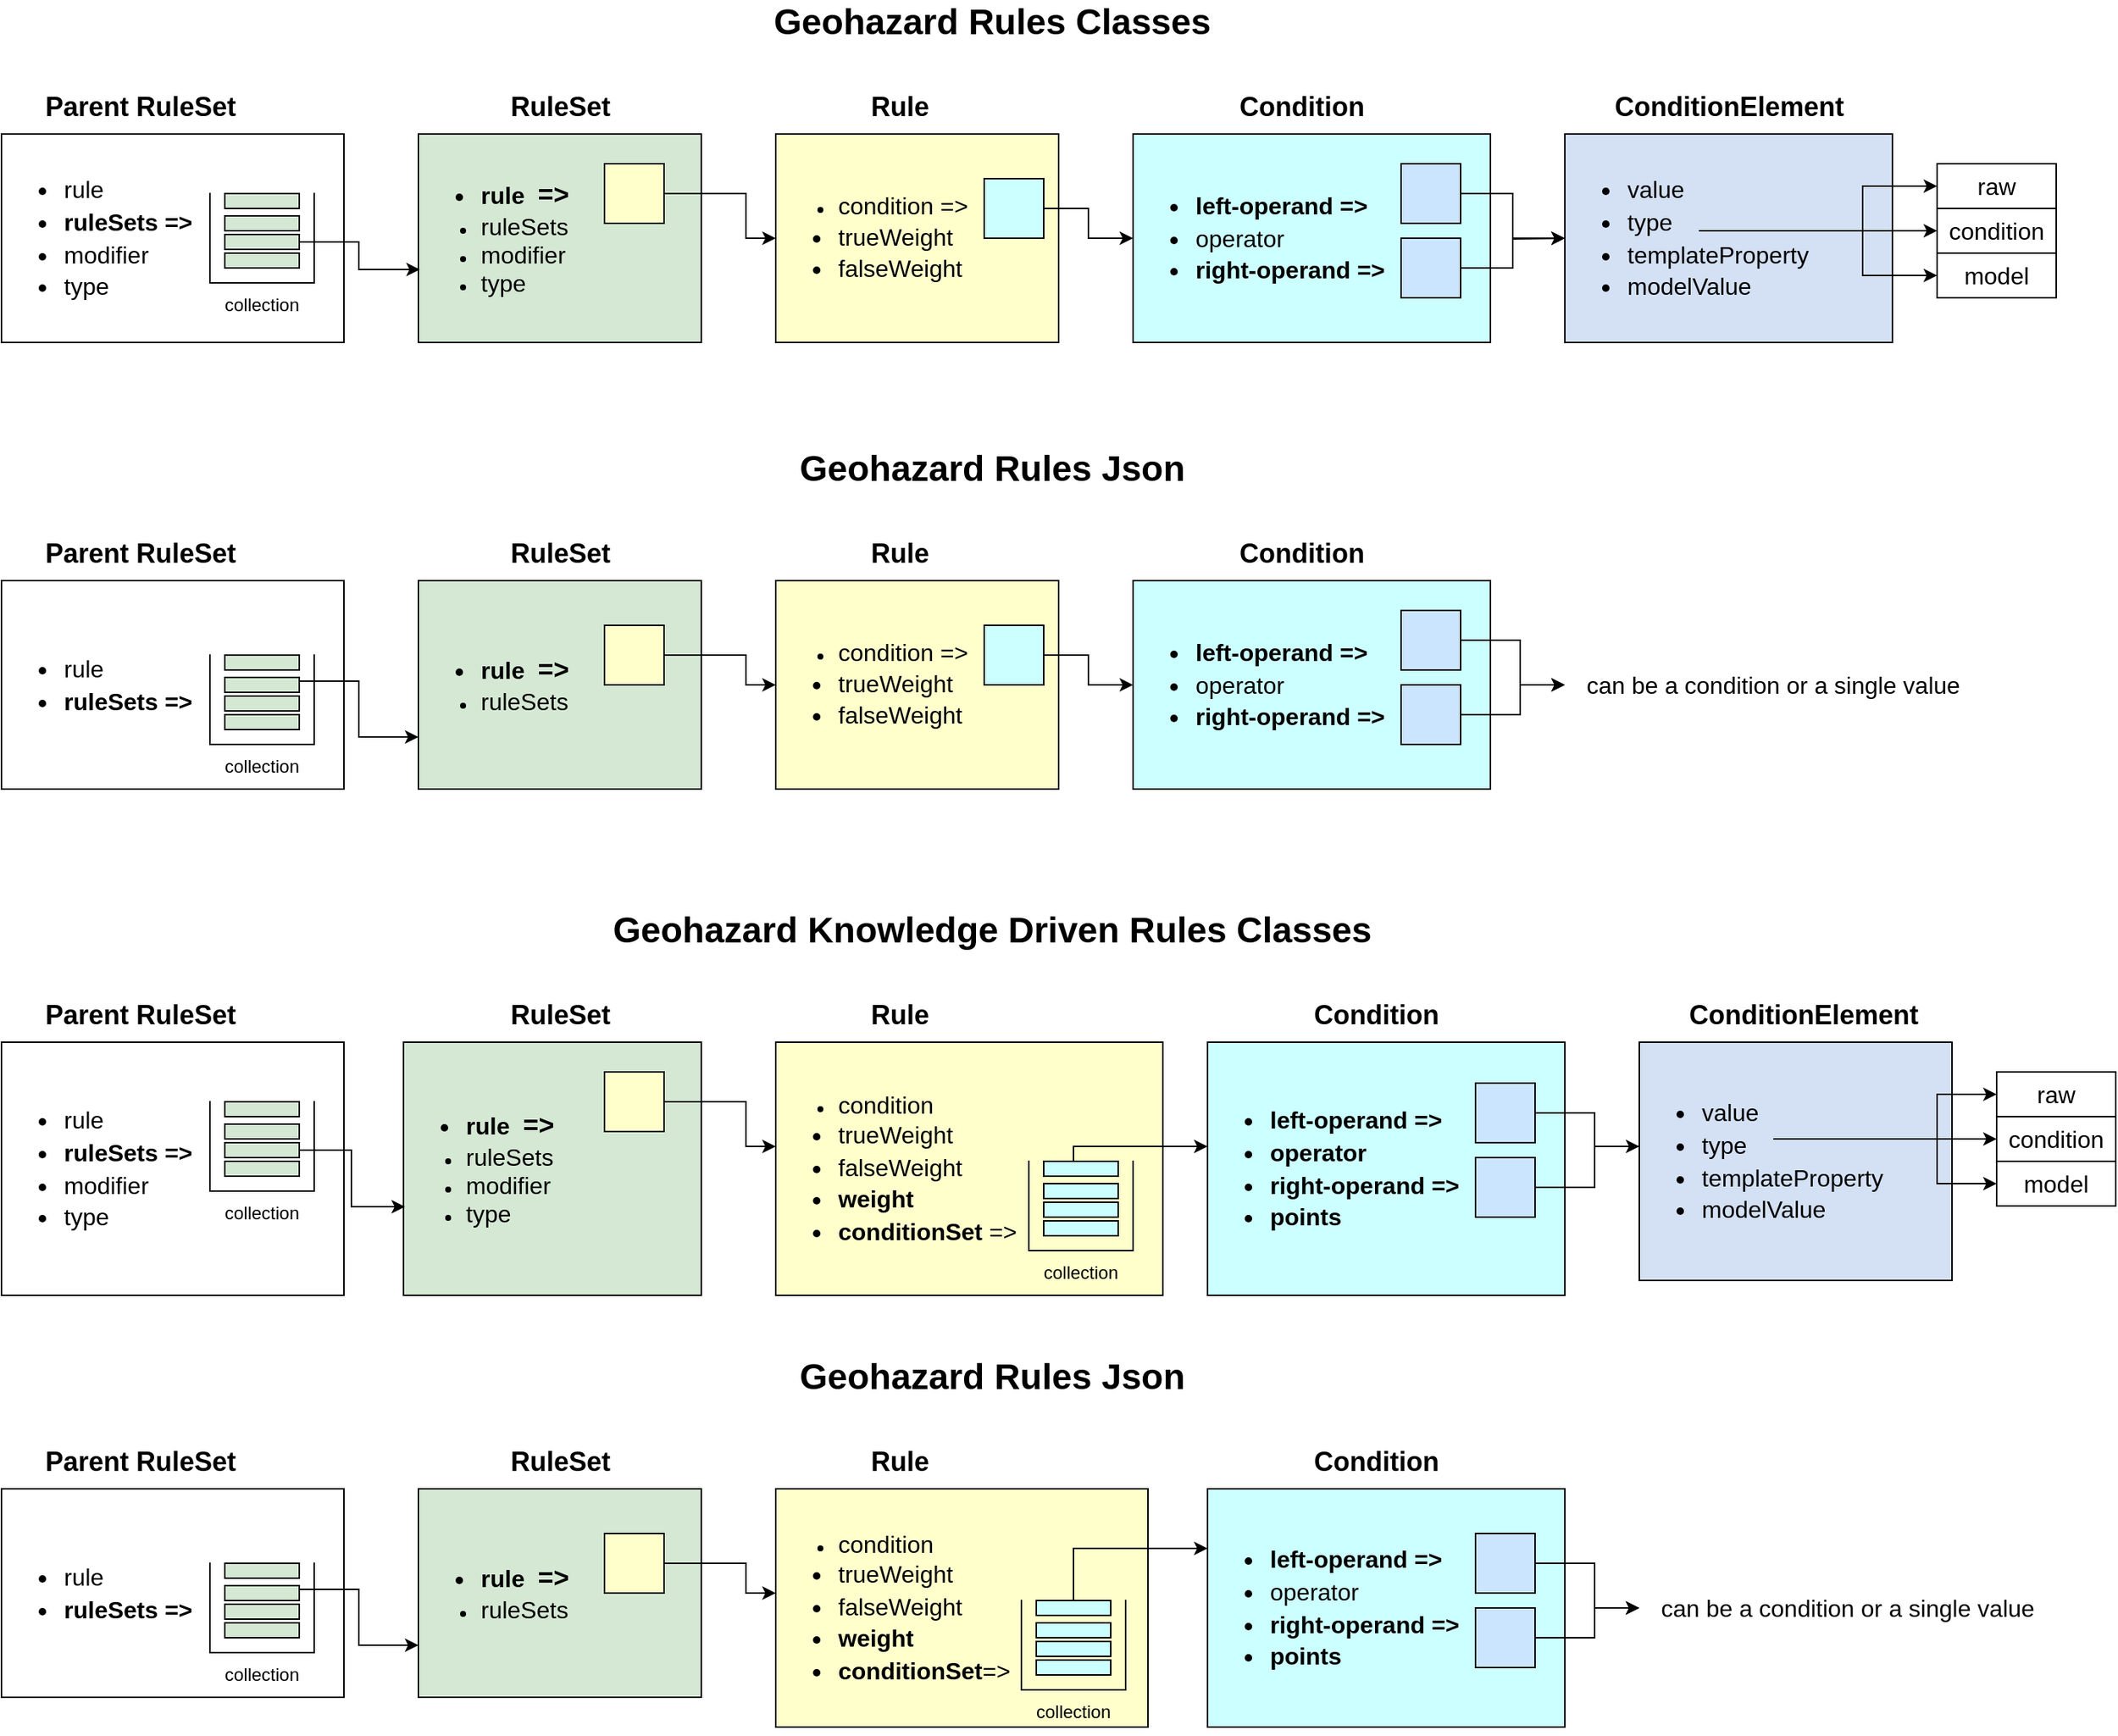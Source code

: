 <mxfile version="15.7.4" type="github">
  <diagram id="sxMFrem2wl8RH74wufwU" name="Page-1">
    <mxGraphModel dx="1648" dy="868" grid="1" gridSize="10" guides="1" tooltips="1" connect="1" arrows="1" fold="1" page="1" pageScale="1" pageWidth="850" pageHeight="1100" math="0" shadow="0">
      <root>
        <mxCell id="0" />
        <mxCell id="1" parent="0" />
        <mxCell id="js4cx9pCRo6sxlPfXKu8-2" value="&lt;ul&gt;&lt;li style=&quot;font-size: 12px&quot;&gt;&lt;span style=&quot;font-size: medium&quot;&gt;condition&lt;/span&gt;&lt;br&gt;&lt;/li&gt;&lt;li&gt;&lt;font size=&quot;3&quot;&gt;trueWeight&lt;/font&gt;&lt;br&gt;&lt;/li&gt;&lt;li&gt;&lt;font size=&quot;3&quot;&gt;falseWeight&lt;/font&gt;&lt;br&gt;&lt;/li&gt;&lt;li&gt;&lt;font size=&quot;3&quot;&gt;&lt;b&gt;weight&lt;/b&gt;&lt;/font&gt;&lt;/li&gt;&lt;li&gt;&lt;font size=&quot;3&quot;&gt;&lt;b&gt;conditionSet &lt;/b&gt;=&amp;gt;&lt;/font&gt;&lt;/li&gt;&lt;/ul&gt;" style="rounded=0;whiteSpace=wrap;html=1;fontSize=18;align=left;fillColor=#FFFFCC;" vertex="1" parent="1">
          <mxGeometry x="570" y="730" width="260" height="170" as="geometry" />
        </mxCell>
        <mxCell id="js4cx9pCRo6sxlPfXKu8-60" value="" style="shape=partialRectangle;whiteSpace=wrap;html=1;bottom=1;right=1;left=1;top=0;fillColor=none;routingCenterX=-0.5;" vertex="1" parent="1">
          <mxGeometry x="740" y="810" width="70" height="60" as="geometry" />
        </mxCell>
        <mxCell id="HFGd1xvJwXEQQx8zuNfL-83" value="&lt;ul&gt;&lt;li&gt;&lt;font style=&quot;font-size: 16px&quot;&gt;rule&amp;nbsp;&amp;nbsp;&lt;/font&gt;&lt;/li&gt;&lt;li&gt;&lt;b&gt;&lt;font style=&quot;font-size: 16px&quot;&gt;ruleSets&amp;nbsp;=&amp;gt;&lt;/font&gt;&lt;/b&gt;&lt;/li&gt;&lt;li&gt;&lt;font size=&quot;3&quot;&gt;modifier&lt;/font&gt;&lt;/li&gt;&lt;li&gt;&lt;font size=&quot;3&quot;&gt;type&lt;/font&gt;&lt;/li&gt;&lt;/ul&gt;" style="rounded=0;whiteSpace=wrap;html=1;fontSize=18;align=left;" parent="1" vertex="1">
          <mxGeometry x="50" y="120" width="230" height="140" as="geometry" />
        </mxCell>
        <mxCell id="HFGd1xvJwXEQQx8zuNfL-86" value="&lt;ul&gt;&lt;li style=&quot;font-size: 12px&quot;&gt;&lt;span style=&quot;font-size: medium&quot;&gt;condition =&amp;gt;&amp;nbsp;&lt;/span&gt;&lt;br&gt;&lt;/li&gt;&lt;li&gt;&lt;font size=&quot;3&quot;&gt;trueWeight&lt;/font&gt;&lt;br&gt;&lt;/li&gt;&lt;li&gt;&lt;font size=&quot;3&quot;&gt;falseWeight&lt;/font&gt;&lt;br&gt;&lt;/li&gt;&lt;/ul&gt;" style="rounded=0;whiteSpace=wrap;html=1;fontSize=18;align=left;fillColor=#FFFFCC;" parent="1" vertex="1">
          <mxGeometry x="570" y="120" width="190" height="140" as="geometry" />
        </mxCell>
        <mxCell id="HFGd1xvJwXEQQx8zuNfL-103" style="edgeStyle=orthogonalEdgeStyle;rounded=0;orthogonalLoop=1;jettySize=auto;html=1;fontSize=16;" parent="1" source="HFGd1xvJwXEQQx8zuNfL-87" target="HFGd1xvJwXEQQx8zuNfL-100" edge="1">
          <mxGeometry relative="1" as="geometry" />
        </mxCell>
        <mxCell id="HFGd1xvJwXEQQx8zuNfL-87" value="" style="whiteSpace=wrap;html=1;aspect=fixed;fontSize=18;align=left;fillColor=#CCFFFF;" parent="1" vertex="1">
          <mxGeometry x="710" y="150" width="40" height="40" as="geometry" />
        </mxCell>
        <mxCell id="HFGd1xvJwXEQQx8zuNfL-88" value="&lt;ul&gt;&lt;li&gt;&lt;font&gt;&lt;b&gt;&lt;font style=&quot;font-size: 16px&quot;&gt;rule&amp;nbsp; &lt;/font&gt;=&amp;gt;&lt;/b&gt;&lt;/font&gt;&lt;/li&gt;&lt;li style=&quot;font-size: 12px&quot;&gt;&lt;font size=&quot;3&quot;&gt;ruleSets&amp;nbsp;&lt;/font&gt;&lt;/li&gt;&lt;li style=&quot;font-size: 12px&quot;&gt;&lt;font size=&quot;3&quot;&gt;modifier&lt;/font&gt;&lt;/li&gt;&lt;li style=&quot;font-size: 12px&quot;&gt;&lt;font size=&quot;3&quot;&gt;type&lt;/font&gt;&lt;/li&gt;&lt;/ul&gt;" style="rounded=0;whiteSpace=wrap;html=1;fontSize=18;align=left;fillColor=#D5E8D4;" parent="1" vertex="1">
          <mxGeometry x="330" y="120" width="190" height="140" as="geometry" />
        </mxCell>
        <mxCell id="HFGd1xvJwXEQQx8zuNfL-99" style="edgeStyle=orthogonalEdgeStyle;rounded=0;orthogonalLoop=1;jettySize=auto;html=1;fontSize=10;" parent="1" source="HFGd1xvJwXEQQx8zuNfL-89" target="HFGd1xvJwXEQQx8zuNfL-86" edge="1">
          <mxGeometry relative="1" as="geometry">
            <Array as="points">
              <mxPoint x="550" y="160" />
              <mxPoint x="550" y="190" />
            </Array>
          </mxGeometry>
        </mxCell>
        <mxCell id="HFGd1xvJwXEQQx8zuNfL-89" value="" style="whiteSpace=wrap;html=1;aspect=fixed;fontSize=18;align=left;fillColor=#FFFFCC;" parent="1" vertex="1">
          <mxGeometry x="455" y="140" width="40" height="40" as="geometry" />
        </mxCell>
        <mxCell id="HFGd1xvJwXEQQx8zuNfL-92" value="&lt;font style=&quot;font-size: 18px&quot;&gt;Parent RuleSet&lt;/font&gt;" style="text;strokeColor=none;fillColor=none;html=1;fontSize=24;fontStyle=1;verticalAlign=middle;align=center;" parent="1" vertex="1">
          <mxGeometry x="70" y="80" width="145" height="40" as="geometry" />
        </mxCell>
        <mxCell id="HFGd1xvJwXEQQx8zuNfL-94" value="&lt;font style=&quot;font-size: 18px&quot;&gt;RuleSet&lt;/font&gt;" style="text;strokeColor=none;fillColor=none;html=1;fontSize=24;fontStyle=1;verticalAlign=middle;align=center;" parent="1" vertex="1">
          <mxGeometry x="352.5" y="80" width="145" height="40" as="geometry" />
        </mxCell>
        <mxCell id="HFGd1xvJwXEQQx8zuNfL-95" value="&lt;font style=&quot;font-size: 18px&quot;&gt;Rule&lt;/font&gt;" style="text;strokeColor=none;fillColor=none;html=1;fontSize=24;fontStyle=1;verticalAlign=middle;align=center;" parent="1" vertex="1">
          <mxGeometry x="580" y="80" width="145" height="40" as="geometry" />
        </mxCell>
        <mxCell id="HFGd1xvJwXEQQx8zuNfL-100" value="&lt;ul&gt;&lt;li&gt;&lt;b&gt;&lt;font size=&quot;3&quot;&gt;left-operand =&amp;gt;&amp;nbsp;&lt;/font&gt;&lt;br&gt;&lt;/b&gt;&lt;/li&gt;&lt;li&gt;&lt;font size=&quot;3&quot;&gt;operator&lt;/font&gt;&lt;br&gt;&lt;/li&gt;&lt;li&gt;&lt;font size=&quot;3&quot;&gt;&lt;b&gt;right-operand =&amp;gt;&lt;/b&gt;&lt;/font&gt;&lt;br&gt;&lt;/li&gt;&lt;/ul&gt;" style="rounded=0;whiteSpace=wrap;html=1;fontSize=18;align=left;fillColor=#CCFFFF;" parent="1" vertex="1">
          <mxGeometry x="810" y="120" width="240" height="140" as="geometry" />
        </mxCell>
        <mxCell id="HFGd1xvJwXEQQx8zuNfL-101" value="&lt;font style=&quot;font-size: 18px&quot;&gt;Condition&lt;/font&gt;" style="text;strokeColor=none;fillColor=none;html=1;fontSize=24;fontStyle=1;verticalAlign=middle;align=center;" parent="1" vertex="1">
          <mxGeometry x="850" y="80" width="145" height="40" as="geometry" />
        </mxCell>
        <mxCell id="HFGd1xvJwXEQQx8zuNfL-107" style="edgeStyle=orthogonalEdgeStyle;rounded=0;orthogonalLoop=1;jettySize=auto;html=1;entryX=0;entryY=0.5;entryDx=0;entryDy=0;fontSize=16;" parent="1" source="HFGd1xvJwXEQQx8zuNfL-102" target="HFGd1xvJwXEQQx8zuNfL-105" edge="1">
          <mxGeometry relative="1" as="geometry" />
        </mxCell>
        <mxCell id="HFGd1xvJwXEQQx8zuNfL-102" value="" style="whiteSpace=wrap;html=1;aspect=fixed;fontSize=18;align=left;fillColor=#CCE5FF;" parent="1" vertex="1">
          <mxGeometry x="990" y="140" width="40" height="40" as="geometry" />
        </mxCell>
        <mxCell id="HFGd1xvJwXEQQx8zuNfL-108" style="edgeStyle=orthogonalEdgeStyle;rounded=0;orthogonalLoop=1;jettySize=auto;html=1;fontSize=16;" parent="1" source="HFGd1xvJwXEQQx8zuNfL-104" edge="1">
          <mxGeometry relative="1" as="geometry">
            <mxPoint x="1100" y="190" as="targetPoint" />
          </mxGeometry>
        </mxCell>
        <mxCell id="HFGd1xvJwXEQQx8zuNfL-104" value="" style="whiteSpace=wrap;html=1;aspect=fixed;fontSize=18;align=left;fillColor=#CCE5FF;" parent="1" vertex="1">
          <mxGeometry x="990" y="190" width="40" height="40" as="geometry" />
        </mxCell>
        <mxCell id="HFGd1xvJwXEQQx8zuNfL-105" value="&lt;ul&gt;&lt;li&gt;&lt;font size=&quot;3&quot;&gt;value&lt;/font&gt;&lt;br&gt;&lt;/li&gt;&lt;li&gt;&lt;font size=&quot;3&quot;&gt;type&lt;/font&gt;&lt;br&gt;&lt;/li&gt;&lt;li&gt;&lt;font size=&quot;3&quot;&gt;templateProperty&lt;/font&gt;&lt;br&gt;&lt;/li&gt;&lt;li&gt;&lt;font size=&quot;3&quot;&gt;modelValue&lt;br&gt;&lt;/font&gt;&lt;/li&gt;&lt;/ul&gt;" style="rounded=0;whiteSpace=wrap;html=1;fontSize=18;align=left;fillColor=#D4E1F5;" parent="1" vertex="1">
          <mxGeometry x="1100" y="120" width="220" height="140" as="geometry" />
        </mxCell>
        <mxCell id="HFGd1xvJwXEQQx8zuNfL-106" value="&lt;font style=&quot;font-size: 18px&quot;&gt;ConditionElement&lt;/font&gt;" style="text;strokeColor=none;fillColor=none;html=1;fontSize=24;fontStyle=1;verticalAlign=middle;align=center;" parent="1" vertex="1">
          <mxGeometry x="1130" y="80" width="160" height="40" as="geometry" />
        </mxCell>
        <mxCell id="HFGd1xvJwXEQQx8zuNfL-109" value="raw" style="rounded=0;whiteSpace=wrap;html=1;fontSize=16;fillColor=#FFFFFF;align=center;" parent="1" vertex="1">
          <mxGeometry x="1350" y="140" width="80" height="30" as="geometry" />
        </mxCell>
        <mxCell id="HFGd1xvJwXEQQx8zuNfL-110" value="condition" style="rounded=0;whiteSpace=wrap;html=1;fontSize=16;fillColor=#FFFFFF;align=center;" parent="1" vertex="1">
          <mxGeometry x="1350" y="170" width="80" height="30" as="geometry" />
        </mxCell>
        <mxCell id="HFGd1xvJwXEQQx8zuNfL-111" value="model" style="rounded=0;whiteSpace=wrap;html=1;fontSize=16;fillColor=#FFFFFF;align=center;" parent="1" vertex="1">
          <mxGeometry x="1350" y="200" width="80" height="30" as="geometry" />
        </mxCell>
        <mxCell id="HFGd1xvJwXEQQx8zuNfL-121" style="edgeStyle=orthogonalEdgeStyle;rounded=0;orthogonalLoop=1;jettySize=auto;html=1;entryX=0;entryY=0.5;entryDx=0;entryDy=0;fontSize=16;" parent="1" source="HFGd1xvJwXEQQx8zuNfL-120" target="HFGd1xvJwXEQQx8zuNfL-109" edge="1">
          <mxGeometry relative="1" as="geometry">
            <Array as="points">
              <mxPoint x="1300" y="185" />
              <mxPoint x="1300" y="155" />
            </Array>
          </mxGeometry>
        </mxCell>
        <mxCell id="HFGd1xvJwXEQQx8zuNfL-122" style="edgeStyle=orthogonalEdgeStyle;rounded=0;orthogonalLoop=1;jettySize=auto;html=1;fontSize=16;" parent="1" source="HFGd1xvJwXEQQx8zuNfL-120" target="HFGd1xvJwXEQQx8zuNfL-110" edge="1">
          <mxGeometry relative="1" as="geometry">
            <Array as="points" />
          </mxGeometry>
        </mxCell>
        <mxCell id="HFGd1xvJwXEQQx8zuNfL-123" style="edgeStyle=orthogonalEdgeStyle;rounded=0;orthogonalLoop=1;jettySize=auto;html=1;entryX=0;entryY=0.5;entryDx=0;entryDy=0;fontSize=16;" parent="1" source="HFGd1xvJwXEQQx8zuNfL-120" target="HFGd1xvJwXEQQx8zuNfL-111" edge="1">
          <mxGeometry relative="1" as="geometry">
            <Array as="points">
              <mxPoint x="1185" y="185" />
              <mxPoint x="1300" y="185" />
              <mxPoint x="1300" y="215" />
            </Array>
          </mxGeometry>
        </mxCell>
        <mxCell id="HFGd1xvJwXEQQx8zuNfL-120" value="" style="ellipse;whiteSpace=wrap;html=1;fontSize=16;fillColor=none;align=center;strokeColor=none;" parent="1" vertex="1">
          <mxGeometry x="1180" y="177.5" width="10" height="15" as="geometry" />
        </mxCell>
        <mxCell id="pJBhCENrvV2Ao8JT04mM-1" value="Geohazard Rules Classes" style="text;strokeColor=none;fillColor=none;html=1;fontSize=24;fontStyle=1;verticalAlign=middle;align=center;" parent="1" vertex="1">
          <mxGeometry x="50" y="30" width="1330" height="30" as="geometry" />
        </mxCell>
        <mxCell id="pJBhCENrvV2Ao8JT04mM-2" value="&lt;ul&gt;&lt;li&gt;&lt;font style=&quot;font-size: 16px&quot;&gt;rule&amp;nbsp;&amp;nbsp;&lt;/font&gt;&lt;/li&gt;&lt;li&gt;&lt;b&gt;&lt;font style=&quot;font-size: 16px&quot;&gt;ruleSets&amp;nbsp;=&amp;gt;&lt;/font&gt;&lt;/b&gt;&lt;/li&gt;&lt;/ul&gt;" style="rounded=0;whiteSpace=wrap;html=1;fontSize=18;align=left;" parent="1" vertex="1">
          <mxGeometry x="50" y="420" width="230" height="140" as="geometry" />
        </mxCell>
        <mxCell id="pJBhCENrvV2Ao8JT04mM-5" value="&lt;ul&gt;&lt;li style=&quot;font-size: 12px&quot;&gt;&lt;span style=&quot;font-size: medium&quot;&gt;condition =&amp;gt;&amp;nbsp;&lt;/span&gt;&lt;br&gt;&lt;/li&gt;&lt;li&gt;&lt;font size=&quot;3&quot;&gt;trueWeight&lt;/font&gt;&lt;br&gt;&lt;/li&gt;&lt;li&gt;&lt;font size=&quot;3&quot;&gt;falseWeight&lt;/font&gt;&lt;br&gt;&lt;/li&gt;&lt;/ul&gt;" style="rounded=0;whiteSpace=wrap;html=1;fontSize=18;align=left;fillColor=#FFFFCC;" parent="1" vertex="1">
          <mxGeometry x="570" y="420" width="190" height="140" as="geometry" />
        </mxCell>
        <mxCell id="pJBhCENrvV2Ao8JT04mM-6" style="edgeStyle=orthogonalEdgeStyle;rounded=0;orthogonalLoop=1;jettySize=auto;html=1;fontSize=16;" parent="1" source="pJBhCENrvV2Ao8JT04mM-7" target="pJBhCENrvV2Ao8JT04mM-14" edge="1">
          <mxGeometry relative="1" as="geometry" />
        </mxCell>
        <mxCell id="pJBhCENrvV2Ao8JT04mM-7" value="" style="whiteSpace=wrap;html=1;aspect=fixed;fontSize=18;align=left;fillColor=#CCFFFF;" parent="1" vertex="1">
          <mxGeometry x="710" y="450" width="40" height="40" as="geometry" />
        </mxCell>
        <mxCell id="pJBhCENrvV2Ao8JT04mM-8" value="&lt;ul&gt;&lt;li&gt;&lt;font&gt;&lt;b&gt;&lt;font style=&quot;font-size: 16px&quot;&gt;rule&amp;nbsp; &lt;/font&gt;=&amp;gt;&lt;/b&gt;&lt;/font&gt;&lt;/li&gt;&lt;li style=&quot;font-size: 12px&quot;&gt;&lt;font size=&quot;3&quot;&gt;ruleSets&amp;nbsp;&lt;/font&gt;&lt;/li&gt;&lt;/ul&gt;" style="rounded=0;whiteSpace=wrap;html=1;fontSize=18;align=left;fillColor=#D5E8D4;" parent="1" vertex="1">
          <mxGeometry x="330" y="420" width="190" height="140" as="geometry" />
        </mxCell>
        <mxCell id="pJBhCENrvV2Ao8JT04mM-9" style="edgeStyle=orthogonalEdgeStyle;rounded=0;orthogonalLoop=1;jettySize=auto;html=1;fontSize=10;exitX=1;exitY=0.5;exitDx=0;exitDy=0;" parent="1" source="pJBhCENrvV2Ao8JT04mM-10" target="pJBhCENrvV2Ao8JT04mM-5" edge="1">
          <mxGeometry relative="1" as="geometry">
            <Array as="points">
              <mxPoint x="550" y="470" />
              <mxPoint x="550" y="490" />
            </Array>
          </mxGeometry>
        </mxCell>
        <mxCell id="pJBhCENrvV2Ao8JT04mM-10" value="" style="whiteSpace=wrap;html=1;aspect=fixed;fontSize=18;align=left;fillColor=#FFFFCC;" parent="1" vertex="1">
          <mxGeometry x="455" y="450" width="40" height="40" as="geometry" />
        </mxCell>
        <mxCell id="pJBhCENrvV2Ao8JT04mM-11" value="&lt;font style=&quot;font-size: 18px&quot;&gt;Parent RuleSet&lt;/font&gt;" style="text;strokeColor=none;fillColor=none;html=1;fontSize=24;fontStyle=1;verticalAlign=middle;align=center;" parent="1" vertex="1">
          <mxGeometry x="70" y="380" width="145" height="40" as="geometry" />
        </mxCell>
        <mxCell id="pJBhCENrvV2Ao8JT04mM-12" value="&lt;font style=&quot;font-size: 18px&quot;&gt;RuleSet&lt;/font&gt;" style="text;strokeColor=none;fillColor=none;html=1;fontSize=24;fontStyle=1;verticalAlign=middle;align=center;" parent="1" vertex="1">
          <mxGeometry x="352.5" y="380" width="145" height="40" as="geometry" />
        </mxCell>
        <mxCell id="pJBhCENrvV2Ao8JT04mM-13" value="&lt;font style=&quot;font-size: 18px&quot;&gt;Rule&lt;/font&gt;" style="text;strokeColor=none;fillColor=none;html=1;fontSize=24;fontStyle=1;verticalAlign=middle;align=center;" parent="1" vertex="1">
          <mxGeometry x="580" y="380" width="145" height="40" as="geometry" />
        </mxCell>
        <mxCell id="pJBhCENrvV2Ao8JT04mM-14" value="&lt;ul&gt;&lt;li&gt;&lt;b&gt;&lt;font size=&quot;3&quot;&gt;left-operand =&amp;gt;&amp;nbsp;&lt;/font&gt;&lt;br&gt;&lt;/b&gt;&lt;/li&gt;&lt;li&gt;&lt;font size=&quot;3&quot;&gt;operator&lt;/font&gt;&lt;br&gt;&lt;/li&gt;&lt;li&gt;&lt;font size=&quot;3&quot;&gt;&lt;b&gt;right-operand =&amp;gt;&lt;/b&gt;&lt;/font&gt;&lt;br&gt;&lt;/li&gt;&lt;/ul&gt;" style="rounded=0;whiteSpace=wrap;html=1;fontSize=18;align=left;fillColor=#CCFFFF;" parent="1" vertex="1">
          <mxGeometry x="810" y="420" width="240" height="140" as="geometry" />
        </mxCell>
        <mxCell id="pJBhCENrvV2Ao8JT04mM-15" value="&lt;font style=&quot;font-size: 18px&quot;&gt;Condition&lt;/font&gt;" style="text;strokeColor=none;fillColor=none;html=1;fontSize=24;fontStyle=1;verticalAlign=middle;align=center;" parent="1" vertex="1">
          <mxGeometry x="850" y="380" width="145" height="40" as="geometry" />
        </mxCell>
        <mxCell id="pJBhCENrvV2Ao8JT04mM-16" style="edgeStyle=orthogonalEdgeStyle;rounded=0;orthogonalLoop=1;jettySize=auto;html=1;entryX=0;entryY=0.5;entryDx=0;entryDy=0;fontSize=16;" parent="1" source="pJBhCENrvV2Ao8JT04mM-17" edge="1">
          <mxGeometry relative="1" as="geometry">
            <mxPoint x="1100" y="490" as="targetPoint" />
            <Array as="points">
              <mxPoint x="1070" y="460" />
              <mxPoint x="1070" y="490" />
            </Array>
          </mxGeometry>
        </mxCell>
        <mxCell id="pJBhCENrvV2Ao8JT04mM-17" value="" style="whiteSpace=wrap;html=1;aspect=fixed;fontSize=18;align=left;fillColor=#CCE5FF;" parent="1" vertex="1">
          <mxGeometry x="990" y="440" width="40" height="40" as="geometry" />
        </mxCell>
        <mxCell id="pJBhCENrvV2Ao8JT04mM-18" style="edgeStyle=orthogonalEdgeStyle;rounded=0;orthogonalLoop=1;jettySize=auto;html=1;fontSize=16;" parent="1" source="pJBhCENrvV2Ao8JT04mM-19" edge="1">
          <mxGeometry relative="1" as="geometry">
            <mxPoint x="1100" y="490" as="targetPoint" />
            <Array as="points">
              <mxPoint x="1070" y="510" />
              <mxPoint x="1070" y="490" />
            </Array>
          </mxGeometry>
        </mxCell>
        <mxCell id="pJBhCENrvV2Ao8JT04mM-19" value="" style="whiteSpace=wrap;html=1;aspect=fixed;fontSize=18;align=left;fillColor=#CCE5FF;" parent="1" vertex="1">
          <mxGeometry x="990" y="490" width="40" height="40" as="geometry" />
        </mxCell>
        <mxCell id="pJBhCENrvV2Ao8JT04mM-29" value="Geohazard Rules Json" style="text;strokeColor=none;fillColor=none;html=1;fontSize=24;fontStyle=1;verticalAlign=middle;align=center;" parent="1" vertex="1">
          <mxGeometry x="50" y="330" width="1330" height="30" as="geometry" />
        </mxCell>
        <mxCell id="pJBhCENrvV2Ao8JT04mM-33" value="can be a condition or a single value" style="rounded=0;whiteSpace=wrap;html=1;fontSize=16;fillColor=#FFFFFF;align=center;strokeColor=none;" parent="1" vertex="1">
          <mxGeometry x="1110" y="475" width="260" height="30" as="geometry" />
        </mxCell>
        <mxCell id="rZh1_CkZp7eCHB4b2Hj2-3" value="" style="rounded=0;whiteSpace=wrap;html=1;fillColor=#D5E8D4;" parent="1" vertex="1">
          <mxGeometry x="200" y="160" width="50" height="10" as="geometry" />
        </mxCell>
        <mxCell id="rZh1_CkZp7eCHB4b2Hj2-8" value="" style="shape=partialRectangle;whiteSpace=wrap;html=1;bottom=1;right=1;left=1;top=0;fillColor=none;routingCenterX=-0.5;" parent="1" vertex="1">
          <mxGeometry x="190" y="160" width="70" height="60" as="geometry" />
        </mxCell>
        <mxCell id="rZh1_CkZp7eCHB4b2Hj2-12" value="" style="rounded=0;whiteSpace=wrap;html=1;fillColor=#D5E8D4;" parent="1" vertex="1">
          <mxGeometry x="200" y="175" width="50" height="10" as="geometry" />
        </mxCell>
        <mxCell id="rZh1_CkZp7eCHB4b2Hj2-17" style="edgeStyle=orthogonalEdgeStyle;rounded=0;orthogonalLoop=1;jettySize=auto;html=1;entryX=0.005;entryY=0.65;entryDx=0;entryDy=0;entryPerimeter=0;" parent="1" source="rZh1_CkZp7eCHB4b2Hj2-13" target="HFGd1xvJwXEQQx8zuNfL-88" edge="1">
          <mxGeometry relative="1" as="geometry" />
        </mxCell>
        <mxCell id="rZh1_CkZp7eCHB4b2Hj2-13" value="" style="rounded=0;whiteSpace=wrap;html=1;fillColor=#D5E8D4;" parent="1" vertex="1">
          <mxGeometry x="200" y="187.5" width="50" height="10" as="geometry" />
        </mxCell>
        <mxCell id="rZh1_CkZp7eCHB4b2Hj2-14" value="" style="rounded=0;whiteSpace=wrap;html=1;fillColor=#D5E8D4;" parent="1" vertex="1">
          <mxGeometry x="200" y="200" width="50" height="10" as="geometry" />
        </mxCell>
        <mxCell id="rZh1_CkZp7eCHB4b2Hj2-19" value="collection" style="text;html=1;strokeColor=none;fillColor=none;align=center;verticalAlign=middle;whiteSpace=wrap;rounded=0;" parent="1" vertex="1">
          <mxGeometry x="195" y="220" width="60" height="30" as="geometry" />
        </mxCell>
        <mxCell id="rZh1_CkZp7eCHB4b2Hj2-20" value="" style="rounded=0;whiteSpace=wrap;html=1;fillColor=#D5E8D4;" parent="1" vertex="1">
          <mxGeometry x="200" y="470" width="50" height="10" as="geometry" />
        </mxCell>
        <mxCell id="rZh1_CkZp7eCHB4b2Hj2-21" value="" style="shape=partialRectangle;whiteSpace=wrap;html=1;bottom=1;right=1;left=1;top=0;fillColor=none;routingCenterX=-0.5;" parent="1" vertex="1">
          <mxGeometry x="190" y="470" width="70" height="60" as="geometry" />
        </mxCell>
        <mxCell id="rZh1_CkZp7eCHB4b2Hj2-27" style="edgeStyle=orthogonalEdgeStyle;rounded=0;orthogonalLoop=1;jettySize=auto;html=1;exitX=1;exitY=0.25;exitDx=0;exitDy=0;entryX=0;entryY=0.75;entryDx=0;entryDy=0;" parent="1" source="rZh1_CkZp7eCHB4b2Hj2-22" target="pJBhCENrvV2Ao8JT04mM-8" edge="1">
          <mxGeometry relative="1" as="geometry" />
        </mxCell>
        <mxCell id="rZh1_CkZp7eCHB4b2Hj2-22" value="" style="rounded=0;whiteSpace=wrap;html=1;fillColor=#D5E8D4;" parent="1" vertex="1">
          <mxGeometry x="200" y="485" width="50" height="10" as="geometry" />
        </mxCell>
        <mxCell id="rZh1_CkZp7eCHB4b2Hj2-23" value="" style="rounded=0;whiteSpace=wrap;html=1;fillColor=#D5E8D4;" parent="1" vertex="1">
          <mxGeometry x="200" y="497.5" width="50" height="10" as="geometry" />
        </mxCell>
        <mxCell id="rZh1_CkZp7eCHB4b2Hj2-24" value="" style="rounded=0;whiteSpace=wrap;html=1;fillColor=#D5E8D4;" parent="1" vertex="1">
          <mxGeometry x="200" y="510" width="50" height="10" as="geometry" />
        </mxCell>
        <mxCell id="rZh1_CkZp7eCHB4b2Hj2-25" value="collection" style="text;html=1;strokeColor=none;fillColor=none;align=center;verticalAlign=middle;whiteSpace=wrap;rounded=0;" parent="1" vertex="1">
          <mxGeometry x="195" y="530" width="60" height="30" as="geometry" />
        </mxCell>
        <mxCell id="js4cx9pCRo6sxlPfXKu8-1" value="&lt;ul&gt;&lt;li&gt;&lt;font style=&quot;font-size: 16px&quot;&gt;rule&amp;nbsp;&amp;nbsp;&lt;/font&gt;&lt;/li&gt;&lt;li&gt;&lt;b&gt;&lt;font style=&quot;font-size: 16px&quot;&gt;ruleSets&amp;nbsp;=&amp;gt;&lt;/font&gt;&lt;/b&gt;&lt;/li&gt;&lt;li&gt;&lt;font size=&quot;3&quot;&gt;modifier&lt;/font&gt;&lt;/li&gt;&lt;li&gt;&lt;font size=&quot;3&quot;&gt;type&lt;/font&gt;&lt;/li&gt;&lt;/ul&gt;" style="rounded=0;whiteSpace=wrap;html=1;fontSize=18;align=left;" vertex="1" parent="1">
          <mxGeometry x="50" y="730" width="230" height="170" as="geometry" />
        </mxCell>
        <mxCell id="js4cx9pCRo6sxlPfXKu8-3" style="edgeStyle=orthogonalEdgeStyle;rounded=0;orthogonalLoop=1;jettySize=auto;html=1;fontSize=16;exitX=1;exitY=0.75;exitDx=0;exitDy=0;" edge="1" source="js4cx9pCRo6sxlPfXKu8-59" target="js4cx9pCRo6sxlPfXKu8-11" parent="1">
          <mxGeometry relative="1" as="geometry">
            <mxPoint x="750" y="780" as="sourcePoint" />
            <Array as="points">
              <mxPoint x="770" y="818" />
              <mxPoint x="770" y="800" />
            </Array>
          </mxGeometry>
        </mxCell>
        <mxCell id="js4cx9pCRo6sxlPfXKu8-5" value="&lt;ul&gt;&lt;li&gt;&lt;font&gt;&lt;b&gt;&lt;font style=&quot;font-size: 16px&quot;&gt;rule&amp;nbsp; &lt;/font&gt;=&amp;gt;&lt;/b&gt;&lt;/font&gt;&lt;/li&gt;&lt;li style=&quot;font-size: 12px&quot;&gt;&lt;font size=&quot;3&quot;&gt;ruleSets&amp;nbsp;&lt;/font&gt;&lt;/li&gt;&lt;li style=&quot;font-size: 12px&quot;&gt;&lt;font size=&quot;3&quot;&gt;modifier&lt;/font&gt;&lt;/li&gt;&lt;li style=&quot;font-size: 12px&quot;&gt;&lt;font size=&quot;3&quot;&gt;type&lt;/font&gt;&lt;/li&gt;&lt;/ul&gt;" style="rounded=0;whiteSpace=wrap;html=1;fontSize=18;align=left;fillColor=#D5E8D4;" vertex="1" parent="1">
          <mxGeometry x="320" y="730" width="200" height="170" as="geometry" />
        </mxCell>
        <mxCell id="js4cx9pCRo6sxlPfXKu8-6" style="edgeStyle=orthogonalEdgeStyle;rounded=0;orthogonalLoop=1;jettySize=auto;html=1;fontSize=10;" edge="1" source="js4cx9pCRo6sxlPfXKu8-7" target="js4cx9pCRo6sxlPfXKu8-2" parent="1">
          <mxGeometry relative="1" as="geometry">
            <Array as="points">
              <mxPoint x="550" y="770" />
              <mxPoint x="550" y="800" />
            </Array>
          </mxGeometry>
        </mxCell>
        <mxCell id="js4cx9pCRo6sxlPfXKu8-7" value="" style="whiteSpace=wrap;html=1;aspect=fixed;fontSize=18;align=left;fillColor=#FFFFCC;" vertex="1" parent="1">
          <mxGeometry x="455" y="750" width="40" height="40" as="geometry" />
        </mxCell>
        <mxCell id="js4cx9pCRo6sxlPfXKu8-8" value="&lt;font style=&quot;font-size: 18px&quot;&gt;Parent RuleSet&lt;/font&gt;" style="text;strokeColor=none;fillColor=none;html=1;fontSize=24;fontStyle=1;verticalAlign=middle;align=center;" vertex="1" parent="1">
          <mxGeometry x="70" y="690" width="145" height="40" as="geometry" />
        </mxCell>
        <mxCell id="js4cx9pCRo6sxlPfXKu8-9" value="&lt;font style=&quot;font-size: 18px&quot;&gt;RuleSet&lt;/font&gt;" style="text;strokeColor=none;fillColor=none;html=1;fontSize=24;fontStyle=1;verticalAlign=middle;align=center;" vertex="1" parent="1">
          <mxGeometry x="352.5" y="690" width="145" height="40" as="geometry" />
        </mxCell>
        <mxCell id="js4cx9pCRo6sxlPfXKu8-10" value="&lt;font style=&quot;font-size: 18px&quot;&gt;Rule&lt;/font&gt;" style="text;strokeColor=none;fillColor=none;html=1;fontSize=24;fontStyle=1;verticalAlign=middle;align=center;" vertex="1" parent="1">
          <mxGeometry x="580" y="690" width="145" height="40" as="geometry" />
        </mxCell>
        <mxCell id="js4cx9pCRo6sxlPfXKu8-11" value="&lt;ul&gt;&lt;li&gt;&lt;b&gt;&lt;font size=&quot;3&quot;&gt;left-operand =&amp;gt;&amp;nbsp;&lt;/font&gt;&lt;br&gt;&lt;/b&gt;&lt;/li&gt;&lt;li&gt;&lt;font size=&quot;3&quot;&gt;&lt;b&gt;operator&lt;/b&gt;&lt;/font&gt;&lt;br&gt;&lt;/li&gt;&lt;li&gt;&lt;font size=&quot;3&quot;&gt;&lt;b&gt;right-operand =&amp;gt;&lt;/b&gt;&lt;/font&gt;&lt;br&gt;&lt;/li&gt;&lt;li&gt;&lt;font size=&quot;3&quot;&gt;&lt;b&gt;points&lt;/b&gt;&lt;/font&gt;&lt;/li&gt;&lt;/ul&gt;" style="rounded=0;whiteSpace=wrap;html=1;fontSize=18;align=left;fillColor=#CCFFFF;" vertex="1" parent="1">
          <mxGeometry x="860" y="730" width="240" height="170" as="geometry" />
        </mxCell>
        <mxCell id="js4cx9pCRo6sxlPfXKu8-12" value="&lt;font style=&quot;font-size: 18px&quot;&gt;Condition&lt;/font&gt;" style="text;strokeColor=none;fillColor=none;html=1;fontSize=24;fontStyle=1;verticalAlign=middle;align=center;" vertex="1" parent="1">
          <mxGeometry x="900" y="690" width="145" height="40" as="geometry" />
        </mxCell>
        <mxCell id="js4cx9pCRo6sxlPfXKu8-13" style="edgeStyle=orthogonalEdgeStyle;rounded=0;orthogonalLoop=1;jettySize=auto;html=1;fontSize=16;" edge="1" source="js4cx9pCRo6sxlPfXKu8-14" parent="1">
          <mxGeometry relative="1" as="geometry">
            <mxPoint x="1160" y="800" as="targetPoint" />
            <Array as="points">
              <mxPoint x="1120" y="778" />
              <mxPoint x="1120" y="800" />
            </Array>
          </mxGeometry>
        </mxCell>
        <mxCell id="js4cx9pCRo6sxlPfXKu8-14" value="" style="whiteSpace=wrap;html=1;aspect=fixed;fontSize=18;align=left;fillColor=#CCE5FF;" vertex="1" parent="1">
          <mxGeometry x="1040" y="757.5" width="40" height="40" as="geometry" />
        </mxCell>
        <mxCell id="js4cx9pCRo6sxlPfXKu8-15" style="edgeStyle=orthogonalEdgeStyle;rounded=0;orthogonalLoop=1;jettySize=auto;html=1;fontSize=16;" edge="1" source="js4cx9pCRo6sxlPfXKu8-16" parent="1">
          <mxGeometry relative="1" as="geometry">
            <mxPoint x="1150" y="800" as="targetPoint" />
            <Array as="points">
              <mxPoint x="1120" y="828" />
              <mxPoint x="1120" y="800" />
            </Array>
          </mxGeometry>
        </mxCell>
        <mxCell id="js4cx9pCRo6sxlPfXKu8-16" value="" style="whiteSpace=wrap;html=1;aspect=fixed;fontSize=18;align=left;fillColor=#CCE5FF;" vertex="1" parent="1">
          <mxGeometry x="1040" y="807.5" width="40" height="40" as="geometry" />
        </mxCell>
        <mxCell id="js4cx9pCRo6sxlPfXKu8-17" value="&lt;ul&gt;&lt;li&gt;&lt;font size=&quot;3&quot;&gt;value&lt;/font&gt;&lt;br&gt;&lt;/li&gt;&lt;li&gt;&lt;font size=&quot;3&quot;&gt;type&lt;/font&gt;&lt;br&gt;&lt;/li&gt;&lt;li&gt;&lt;font size=&quot;3&quot;&gt;templateProperty&lt;/font&gt;&lt;br&gt;&lt;/li&gt;&lt;li&gt;&lt;font size=&quot;3&quot;&gt;modelValue&lt;br&gt;&lt;/font&gt;&lt;/li&gt;&lt;/ul&gt;" style="rounded=0;whiteSpace=wrap;html=1;fontSize=18;align=left;fillColor=#D4E1F5;" vertex="1" parent="1">
          <mxGeometry x="1150" y="730" width="210" height="160" as="geometry" />
        </mxCell>
        <mxCell id="js4cx9pCRo6sxlPfXKu8-18" value="&lt;font style=&quot;font-size: 18px&quot;&gt;ConditionElement&lt;/font&gt;" style="text;strokeColor=none;fillColor=none;html=1;fontSize=24;fontStyle=1;verticalAlign=middle;align=center;" vertex="1" parent="1">
          <mxGeometry x="1180" y="690" width="160" height="40" as="geometry" />
        </mxCell>
        <mxCell id="js4cx9pCRo6sxlPfXKu8-19" value="raw" style="rounded=0;whiteSpace=wrap;html=1;fontSize=16;fillColor=#FFFFFF;align=center;" vertex="1" parent="1">
          <mxGeometry x="1390" y="750" width="80" height="30" as="geometry" />
        </mxCell>
        <mxCell id="js4cx9pCRo6sxlPfXKu8-20" value="condition" style="rounded=0;whiteSpace=wrap;html=1;fontSize=16;fillColor=#FFFFFF;align=center;" vertex="1" parent="1">
          <mxGeometry x="1390" y="780" width="80" height="30" as="geometry" />
        </mxCell>
        <mxCell id="js4cx9pCRo6sxlPfXKu8-21" value="model" style="rounded=0;whiteSpace=wrap;html=1;fontSize=16;fillColor=#FFFFFF;align=center;" vertex="1" parent="1">
          <mxGeometry x="1390" y="810" width="80" height="30" as="geometry" />
        </mxCell>
        <mxCell id="js4cx9pCRo6sxlPfXKu8-22" style="edgeStyle=orthogonalEdgeStyle;rounded=0;orthogonalLoop=1;jettySize=auto;html=1;entryX=0;entryY=0.5;entryDx=0;entryDy=0;fontSize=16;" edge="1" source="js4cx9pCRo6sxlPfXKu8-25" target="js4cx9pCRo6sxlPfXKu8-19" parent="1">
          <mxGeometry relative="1" as="geometry">
            <Array as="points">
              <mxPoint x="1350" y="795" />
              <mxPoint x="1350" y="765" />
            </Array>
          </mxGeometry>
        </mxCell>
        <mxCell id="js4cx9pCRo6sxlPfXKu8-23" style="edgeStyle=orthogonalEdgeStyle;rounded=0;orthogonalLoop=1;jettySize=auto;html=1;fontSize=16;" edge="1" source="js4cx9pCRo6sxlPfXKu8-25" target="js4cx9pCRo6sxlPfXKu8-20" parent="1">
          <mxGeometry relative="1" as="geometry">
            <Array as="points" />
          </mxGeometry>
        </mxCell>
        <mxCell id="js4cx9pCRo6sxlPfXKu8-24" style="edgeStyle=orthogonalEdgeStyle;rounded=0;orthogonalLoop=1;jettySize=auto;html=1;entryX=0;entryY=0.5;entryDx=0;entryDy=0;fontSize=16;" edge="1" source="js4cx9pCRo6sxlPfXKu8-25" target="js4cx9pCRo6sxlPfXKu8-21" parent="1">
          <mxGeometry relative="1" as="geometry">
            <Array as="points">
              <mxPoint x="1235" y="795" />
              <mxPoint x="1350" y="795" />
              <mxPoint x="1350" y="825" />
            </Array>
          </mxGeometry>
        </mxCell>
        <mxCell id="js4cx9pCRo6sxlPfXKu8-25" value="" style="ellipse;whiteSpace=wrap;html=1;fontSize=16;fillColor=none;align=center;strokeColor=none;" vertex="1" parent="1">
          <mxGeometry x="1230" y="787.5" width="10" height="15" as="geometry" />
        </mxCell>
        <mxCell id="js4cx9pCRo6sxlPfXKu8-26" value="Geohazard Knowledge Driven Rules Classes" style="text;strokeColor=none;fillColor=none;html=1;fontSize=24;fontStyle=1;verticalAlign=middle;align=center;" vertex="1" parent="1">
          <mxGeometry x="50" y="640" width="1330" height="30" as="geometry" />
        </mxCell>
        <mxCell id="js4cx9pCRo6sxlPfXKu8-27" value="&lt;ul&gt;&lt;li&gt;&lt;font style=&quot;font-size: 16px&quot;&gt;rule&amp;nbsp;&amp;nbsp;&lt;/font&gt;&lt;/li&gt;&lt;li&gt;&lt;b&gt;&lt;font style=&quot;font-size: 16px&quot;&gt;ruleSets&amp;nbsp;=&amp;gt;&lt;/font&gt;&lt;/b&gt;&lt;/li&gt;&lt;/ul&gt;" style="rounded=0;whiteSpace=wrap;html=1;fontSize=18;align=left;" vertex="1" parent="1">
          <mxGeometry x="50" y="1030" width="230" height="140" as="geometry" />
        </mxCell>
        <mxCell id="js4cx9pCRo6sxlPfXKu8-28" value="&lt;ul&gt;&lt;li style=&quot;font-size: 12px&quot;&gt;&lt;span style=&quot;font-size: medium&quot;&gt;condition&amp;nbsp;&lt;/span&gt;&lt;br&gt;&lt;/li&gt;&lt;li&gt;&lt;font size=&quot;3&quot;&gt;trueWeight&lt;/font&gt;&lt;br&gt;&lt;/li&gt;&lt;li&gt;&lt;font size=&quot;3&quot;&gt;falseWeight&lt;/font&gt;&lt;br&gt;&lt;/li&gt;&lt;li&gt;&lt;font size=&quot;3&quot;&gt;&lt;b&gt;weight&lt;/b&gt;&lt;/font&gt;&lt;/li&gt;&lt;li&gt;&lt;font size=&quot;3&quot;&gt;&lt;b&gt;conditionSet&lt;/b&gt;=&amp;gt;&lt;/font&gt;&lt;/li&gt;&lt;/ul&gt;" style="rounded=0;whiteSpace=wrap;html=1;fontSize=18;align=left;fillColor=#FFFFCC;" vertex="1" parent="1">
          <mxGeometry x="570" y="1030" width="250" height="160" as="geometry" />
        </mxCell>
        <mxCell id="js4cx9pCRo6sxlPfXKu8-29" style="edgeStyle=orthogonalEdgeStyle;rounded=0;orthogonalLoop=1;jettySize=auto;html=1;fontSize=16;exitX=0.5;exitY=0;exitDx=0;exitDy=0;entryX=0;entryY=0.25;entryDx=0;entryDy=0;" edge="1" source="js4cx9pCRo6sxlPfXKu8-67" target="js4cx9pCRo6sxlPfXKu8-37" parent="1">
          <mxGeometry relative="1" as="geometry">
            <mxPoint x="750" y="1080" as="sourcePoint" />
          </mxGeometry>
        </mxCell>
        <mxCell id="js4cx9pCRo6sxlPfXKu8-31" value="&lt;ul&gt;&lt;li&gt;&lt;font&gt;&lt;b&gt;&lt;font style=&quot;font-size: 16px&quot;&gt;rule&amp;nbsp; &lt;/font&gt;=&amp;gt;&lt;/b&gt;&lt;/font&gt;&lt;/li&gt;&lt;li style=&quot;font-size: 12px&quot;&gt;&lt;font size=&quot;3&quot;&gt;ruleSets&amp;nbsp;&lt;/font&gt;&lt;/li&gt;&lt;/ul&gt;" style="rounded=0;whiteSpace=wrap;html=1;fontSize=18;align=left;fillColor=#D5E8D4;" vertex="1" parent="1">
          <mxGeometry x="330" y="1030" width="190" height="140" as="geometry" />
        </mxCell>
        <mxCell id="js4cx9pCRo6sxlPfXKu8-32" style="edgeStyle=orthogonalEdgeStyle;rounded=0;orthogonalLoop=1;jettySize=auto;html=1;fontSize=10;exitX=1;exitY=0.5;exitDx=0;exitDy=0;" edge="1" source="js4cx9pCRo6sxlPfXKu8-33" target="js4cx9pCRo6sxlPfXKu8-28" parent="1">
          <mxGeometry relative="1" as="geometry">
            <Array as="points">
              <mxPoint x="550" y="1080" />
              <mxPoint x="550" y="1100" />
            </Array>
          </mxGeometry>
        </mxCell>
        <mxCell id="js4cx9pCRo6sxlPfXKu8-33" value="" style="whiteSpace=wrap;html=1;aspect=fixed;fontSize=18;align=left;fillColor=#FFFFCC;" vertex="1" parent="1">
          <mxGeometry x="455" y="1060" width="40" height="40" as="geometry" />
        </mxCell>
        <mxCell id="js4cx9pCRo6sxlPfXKu8-34" value="&lt;font style=&quot;font-size: 18px&quot;&gt;Parent RuleSet&lt;/font&gt;" style="text;strokeColor=none;fillColor=none;html=1;fontSize=24;fontStyle=1;verticalAlign=middle;align=center;" vertex="1" parent="1">
          <mxGeometry x="70" y="990" width="145" height="40" as="geometry" />
        </mxCell>
        <mxCell id="js4cx9pCRo6sxlPfXKu8-35" value="&lt;font style=&quot;font-size: 18px&quot;&gt;RuleSet&lt;/font&gt;" style="text;strokeColor=none;fillColor=none;html=1;fontSize=24;fontStyle=1;verticalAlign=middle;align=center;" vertex="1" parent="1">
          <mxGeometry x="352.5" y="990" width="145" height="40" as="geometry" />
        </mxCell>
        <mxCell id="js4cx9pCRo6sxlPfXKu8-36" value="&lt;font style=&quot;font-size: 18px&quot;&gt;Rule&lt;/font&gt;" style="text;strokeColor=none;fillColor=none;html=1;fontSize=24;fontStyle=1;verticalAlign=middle;align=center;" vertex="1" parent="1">
          <mxGeometry x="580" y="990" width="145" height="40" as="geometry" />
        </mxCell>
        <mxCell id="js4cx9pCRo6sxlPfXKu8-37" value="&lt;ul&gt;&lt;li&gt;&lt;b&gt;&lt;font size=&quot;3&quot;&gt;left-operand =&amp;gt;&amp;nbsp;&lt;/font&gt;&lt;br&gt;&lt;/b&gt;&lt;/li&gt;&lt;li&gt;&lt;font size=&quot;3&quot;&gt;operator&lt;/font&gt;&lt;br&gt;&lt;/li&gt;&lt;li&gt;&lt;font size=&quot;3&quot;&gt;&lt;b&gt;right-operand =&amp;gt;&lt;/b&gt;&lt;/font&gt;&lt;br&gt;&lt;/li&gt;&lt;li&gt;&lt;font size=&quot;3&quot;&gt;&lt;b&gt;points&lt;/b&gt;&lt;/font&gt;&lt;/li&gt;&lt;/ul&gt;" style="rounded=0;whiteSpace=wrap;html=1;fontSize=18;align=left;fillColor=#CCFFFF;" vertex="1" parent="1">
          <mxGeometry x="860" y="1030" width="240" height="160" as="geometry" />
        </mxCell>
        <mxCell id="js4cx9pCRo6sxlPfXKu8-38" value="&lt;font style=&quot;font-size: 18px&quot;&gt;Condition&lt;/font&gt;" style="text;strokeColor=none;fillColor=none;html=1;fontSize=24;fontStyle=1;verticalAlign=middle;align=center;" vertex="1" parent="1">
          <mxGeometry x="900" y="990" width="145" height="40" as="geometry" />
        </mxCell>
        <mxCell id="js4cx9pCRo6sxlPfXKu8-39" style="edgeStyle=orthogonalEdgeStyle;rounded=0;orthogonalLoop=1;jettySize=auto;html=1;entryX=0;entryY=0.5;entryDx=0;entryDy=0;fontSize=16;" edge="1" source="js4cx9pCRo6sxlPfXKu8-40" parent="1">
          <mxGeometry relative="1" as="geometry">
            <mxPoint x="1150" y="1110" as="targetPoint" />
            <Array as="points">
              <mxPoint x="1120" y="1080" />
              <mxPoint x="1120" y="1110" />
            </Array>
          </mxGeometry>
        </mxCell>
        <mxCell id="js4cx9pCRo6sxlPfXKu8-40" value="" style="whiteSpace=wrap;html=1;aspect=fixed;fontSize=18;align=left;fillColor=#CCE5FF;" vertex="1" parent="1">
          <mxGeometry x="1040" y="1060" width="40" height="40" as="geometry" />
        </mxCell>
        <mxCell id="js4cx9pCRo6sxlPfXKu8-41" style="edgeStyle=orthogonalEdgeStyle;rounded=0;orthogonalLoop=1;jettySize=auto;html=1;fontSize=16;" edge="1" source="js4cx9pCRo6sxlPfXKu8-42" parent="1">
          <mxGeometry relative="1" as="geometry">
            <mxPoint x="1150" y="1110" as="targetPoint" />
            <Array as="points">
              <mxPoint x="1120" y="1130" />
              <mxPoint x="1120" y="1110" />
            </Array>
          </mxGeometry>
        </mxCell>
        <mxCell id="js4cx9pCRo6sxlPfXKu8-42" value="" style="whiteSpace=wrap;html=1;aspect=fixed;fontSize=18;align=left;fillColor=#CCE5FF;" vertex="1" parent="1">
          <mxGeometry x="1040" y="1110" width="40" height="40" as="geometry" />
        </mxCell>
        <mxCell id="js4cx9pCRo6sxlPfXKu8-43" value="Geohazard Rules Json" style="text;strokeColor=none;fillColor=none;html=1;fontSize=24;fontStyle=1;verticalAlign=middle;align=center;" vertex="1" parent="1">
          <mxGeometry x="50" y="940" width="1330" height="30" as="geometry" />
        </mxCell>
        <mxCell id="js4cx9pCRo6sxlPfXKu8-44" value="can be a condition or a single value" style="rounded=0;whiteSpace=wrap;html=1;fontSize=16;fillColor=#FFFFFF;align=center;strokeColor=none;" vertex="1" parent="1">
          <mxGeometry x="1160" y="1095" width="260" height="30" as="geometry" />
        </mxCell>
        <mxCell id="js4cx9pCRo6sxlPfXKu8-45" value="" style="rounded=0;whiteSpace=wrap;html=1;fillColor=#D5E8D4;" vertex="1" parent="1">
          <mxGeometry x="200" y="770" width="50" height="10" as="geometry" />
        </mxCell>
        <mxCell id="js4cx9pCRo6sxlPfXKu8-46" value="" style="shape=partialRectangle;whiteSpace=wrap;html=1;bottom=1;right=1;left=1;top=0;fillColor=none;routingCenterX=-0.5;" vertex="1" parent="1">
          <mxGeometry x="190" y="770" width="70" height="60" as="geometry" />
        </mxCell>
        <mxCell id="js4cx9pCRo6sxlPfXKu8-47" value="" style="rounded=0;whiteSpace=wrap;html=1;fillColor=#D5E8D4;" vertex="1" parent="1">
          <mxGeometry x="200" y="785" width="50" height="10" as="geometry" />
        </mxCell>
        <mxCell id="js4cx9pCRo6sxlPfXKu8-48" style="edgeStyle=orthogonalEdgeStyle;rounded=0;orthogonalLoop=1;jettySize=auto;html=1;entryX=0.005;entryY=0.65;entryDx=0;entryDy=0;entryPerimeter=0;" edge="1" source="js4cx9pCRo6sxlPfXKu8-49" target="js4cx9pCRo6sxlPfXKu8-5" parent="1">
          <mxGeometry relative="1" as="geometry" />
        </mxCell>
        <mxCell id="js4cx9pCRo6sxlPfXKu8-49" value="" style="rounded=0;whiteSpace=wrap;html=1;fillColor=#D5E8D4;" vertex="1" parent="1">
          <mxGeometry x="200" y="797.5" width="50" height="10" as="geometry" />
        </mxCell>
        <mxCell id="js4cx9pCRo6sxlPfXKu8-50" value="" style="rounded=0;whiteSpace=wrap;html=1;fillColor=#D5E8D4;" vertex="1" parent="1">
          <mxGeometry x="200" y="810" width="50" height="10" as="geometry" />
        </mxCell>
        <mxCell id="js4cx9pCRo6sxlPfXKu8-51" value="collection" style="text;html=1;strokeColor=none;fillColor=none;align=center;verticalAlign=middle;whiteSpace=wrap;rounded=0;" vertex="1" parent="1">
          <mxGeometry x="195" y="830" width="60" height="30" as="geometry" />
        </mxCell>
        <mxCell id="js4cx9pCRo6sxlPfXKu8-52" value="" style="rounded=0;whiteSpace=wrap;html=1;fillColor=#D5E8D4;" vertex="1" parent="1">
          <mxGeometry x="200" y="1080" width="50" height="10" as="geometry" />
        </mxCell>
        <mxCell id="js4cx9pCRo6sxlPfXKu8-53" value="" style="shape=partialRectangle;whiteSpace=wrap;html=1;bottom=1;right=1;left=1;top=0;fillColor=none;routingCenterX=-0.5;" vertex="1" parent="1">
          <mxGeometry x="190" y="1080" width="70" height="60" as="geometry" />
        </mxCell>
        <mxCell id="js4cx9pCRo6sxlPfXKu8-54" style="edgeStyle=orthogonalEdgeStyle;rounded=0;orthogonalLoop=1;jettySize=auto;html=1;exitX=1;exitY=0.25;exitDx=0;exitDy=0;entryX=0;entryY=0.75;entryDx=0;entryDy=0;" edge="1" source="js4cx9pCRo6sxlPfXKu8-55" target="js4cx9pCRo6sxlPfXKu8-31" parent="1">
          <mxGeometry relative="1" as="geometry" />
        </mxCell>
        <mxCell id="js4cx9pCRo6sxlPfXKu8-55" value="" style="rounded=0;whiteSpace=wrap;html=1;fillColor=#D5E8D4;" vertex="1" parent="1">
          <mxGeometry x="200" y="1095" width="50" height="10" as="geometry" />
        </mxCell>
        <mxCell id="js4cx9pCRo6sxlPfXKu8-56" value="" style="rounded=0;whiteSpace=wrap;html=1;fillColor=#D5E8D4;" vertex="1" parent="1">
          <mxGeometry x="200" y="1107.5" width="50" height="10" as="geometry" />
        </mxCell>
        <mxCell id="js4cx9pCRo6sxlPfXKu8-57" value="" style="rounded=0;whiteSpace=wrap;html=1;fillColor=#D5E8D4;" vertex="1" parent="1">
          <mxGeometry x="200" y="1120" width="50" height="10" as="geometry" />
        </mxCell>
        <mxCell id="js4cx9pCRo6sxlPfXKu8-58" value="collection" style="text;html=1;strokeColor=none;fillColor=none;align=center;verticalAlign=middle;whiteSpace=wrap;rounded=0;" vertex="1" parent="1">
          <mxGeometry x="195" y="1140" width="60" height="30" as="geometry" />
        </mxCell>
        <mxCell id="js4cx9pCRo6sxlPfXKu8-59" value="" style="rounded=0;whiteSpace=wrap;html=1;fillColor=#CCFFFF;" vertex="1" parent="1">
          <mxGeometry x="750" y="810" width="50" height="10" as="geometry" />
        </mxCell>
        <mxCell id="js4cx9pCRo6sxlPfXKu8-61" value="" style="rounded=0;whiteSpace=wrap;html=1;fillColor=#CCFFFF;" vertex="1" parent="1">
          <mxGeometry x="750" y="825" width="50" height="10" as="geometry" />
        </mxCell>
        <mxCell id="js4cx9pCRo6sxlPfXKu8-62" value="" style="rounded=0;whiteSpace=wrap;html=1;fillColor=#CCFFFF;" vertex="1" parent="1">
          <mxGeometry x="750" y="837.5" width="50" height="10" as="geometry" />
        </mxCell>
        <mxCell id="js4cx9pCRo6sxlPfXKu8-63" value="" style="rounded=0;whiteSpace=wrap;html=1;fillColor=#CCFFFF;" vertex="1" parent="1">
          <mxGeometry x="750" y="850" width="50" height="10" as="geometry" />
        </mxCell>
        <mxCell id="js4cx9pCRo6sxlPfXKu8-64" value="collection" style="text;html=1;strokeColor=none;fillColor=none;align=center;verticalAlign=middle;whiteSpace=wrap;rounded=0;" vertex="1" parent="1">
          <mxGeometry x="745" y="870" width="60" height="30" as="geometry" />
        </mxCell>
        <mxCell id="js4cx9pCRo6sxlPfXKu8-67" value="" style="shape=partialRectangle;whiteSpace=wrap;html=1;bottom=1;right=1;left=1;top=0;fillColor=none;routingCenterX=-0.5;" vertex="1" parent="1">
          <mxGeometry x="735" y="1105" width="70" height="60" as="geometry" />
        </mxCell>
        <mxCell id="js4cx9pCRo6sxlPfXKu8-68" value="" style="rounded=0;whiteSpace=wrap;html=1;fillColor=#CCFFFF;" vertex="1" parent="1">
          <mxGeometry x="745" y="1105" width="50" height="10" as="geometry" />
        </mxCell>
        <mxCell id="js4cx9pCRo6sxlPfXKu8-69" value="" style="rounded=0;whiteSpace=wrap;html=1;fillColor=#CCFFFF;" vertex="1" parent="1">
          <mxGeometry x="745" y="1120" width="50" height="10" as="geometry" />
        </mxCell>
        <mxCell id="js4cx9pCRo6sxlPfXKu8-70" value="" style="rounded=0;whiteSpace=wrap;html=1;fillColor=#CCFFFF;" vertex="1" parent="1">
          <mxGeometry x="745" y="1132.5" width="50" height="10" as="geometry" />
        </mxCell>
        <mxCell id="js4cx9pCRo6sxlPfXKu8-71" value="" style="rounded=0;whiteSpace=wrap;html=1;fillColor=#CCFFFF;" vertex="1" parent="1">
          <mxGeometry x="745" y="1145" width="50" height="10" as="geometry" />
        </mxCell>
        <mxCell id="js4cx9pCRo6sxlPfXKu8-72" value="collection" style="text;html=1;strokeColor=none;fillColor=none;align=center;verticalAlign=middle;whiteSpace=wrap;rounded=0;" vertex="1" parent="1">
          <mxGeometry x="740" y="1165" width="60" height="30" as="geometry" />
        </mxCell>
      </root>
    </mxGraphModel>
  </diagram>
</mxfile>
